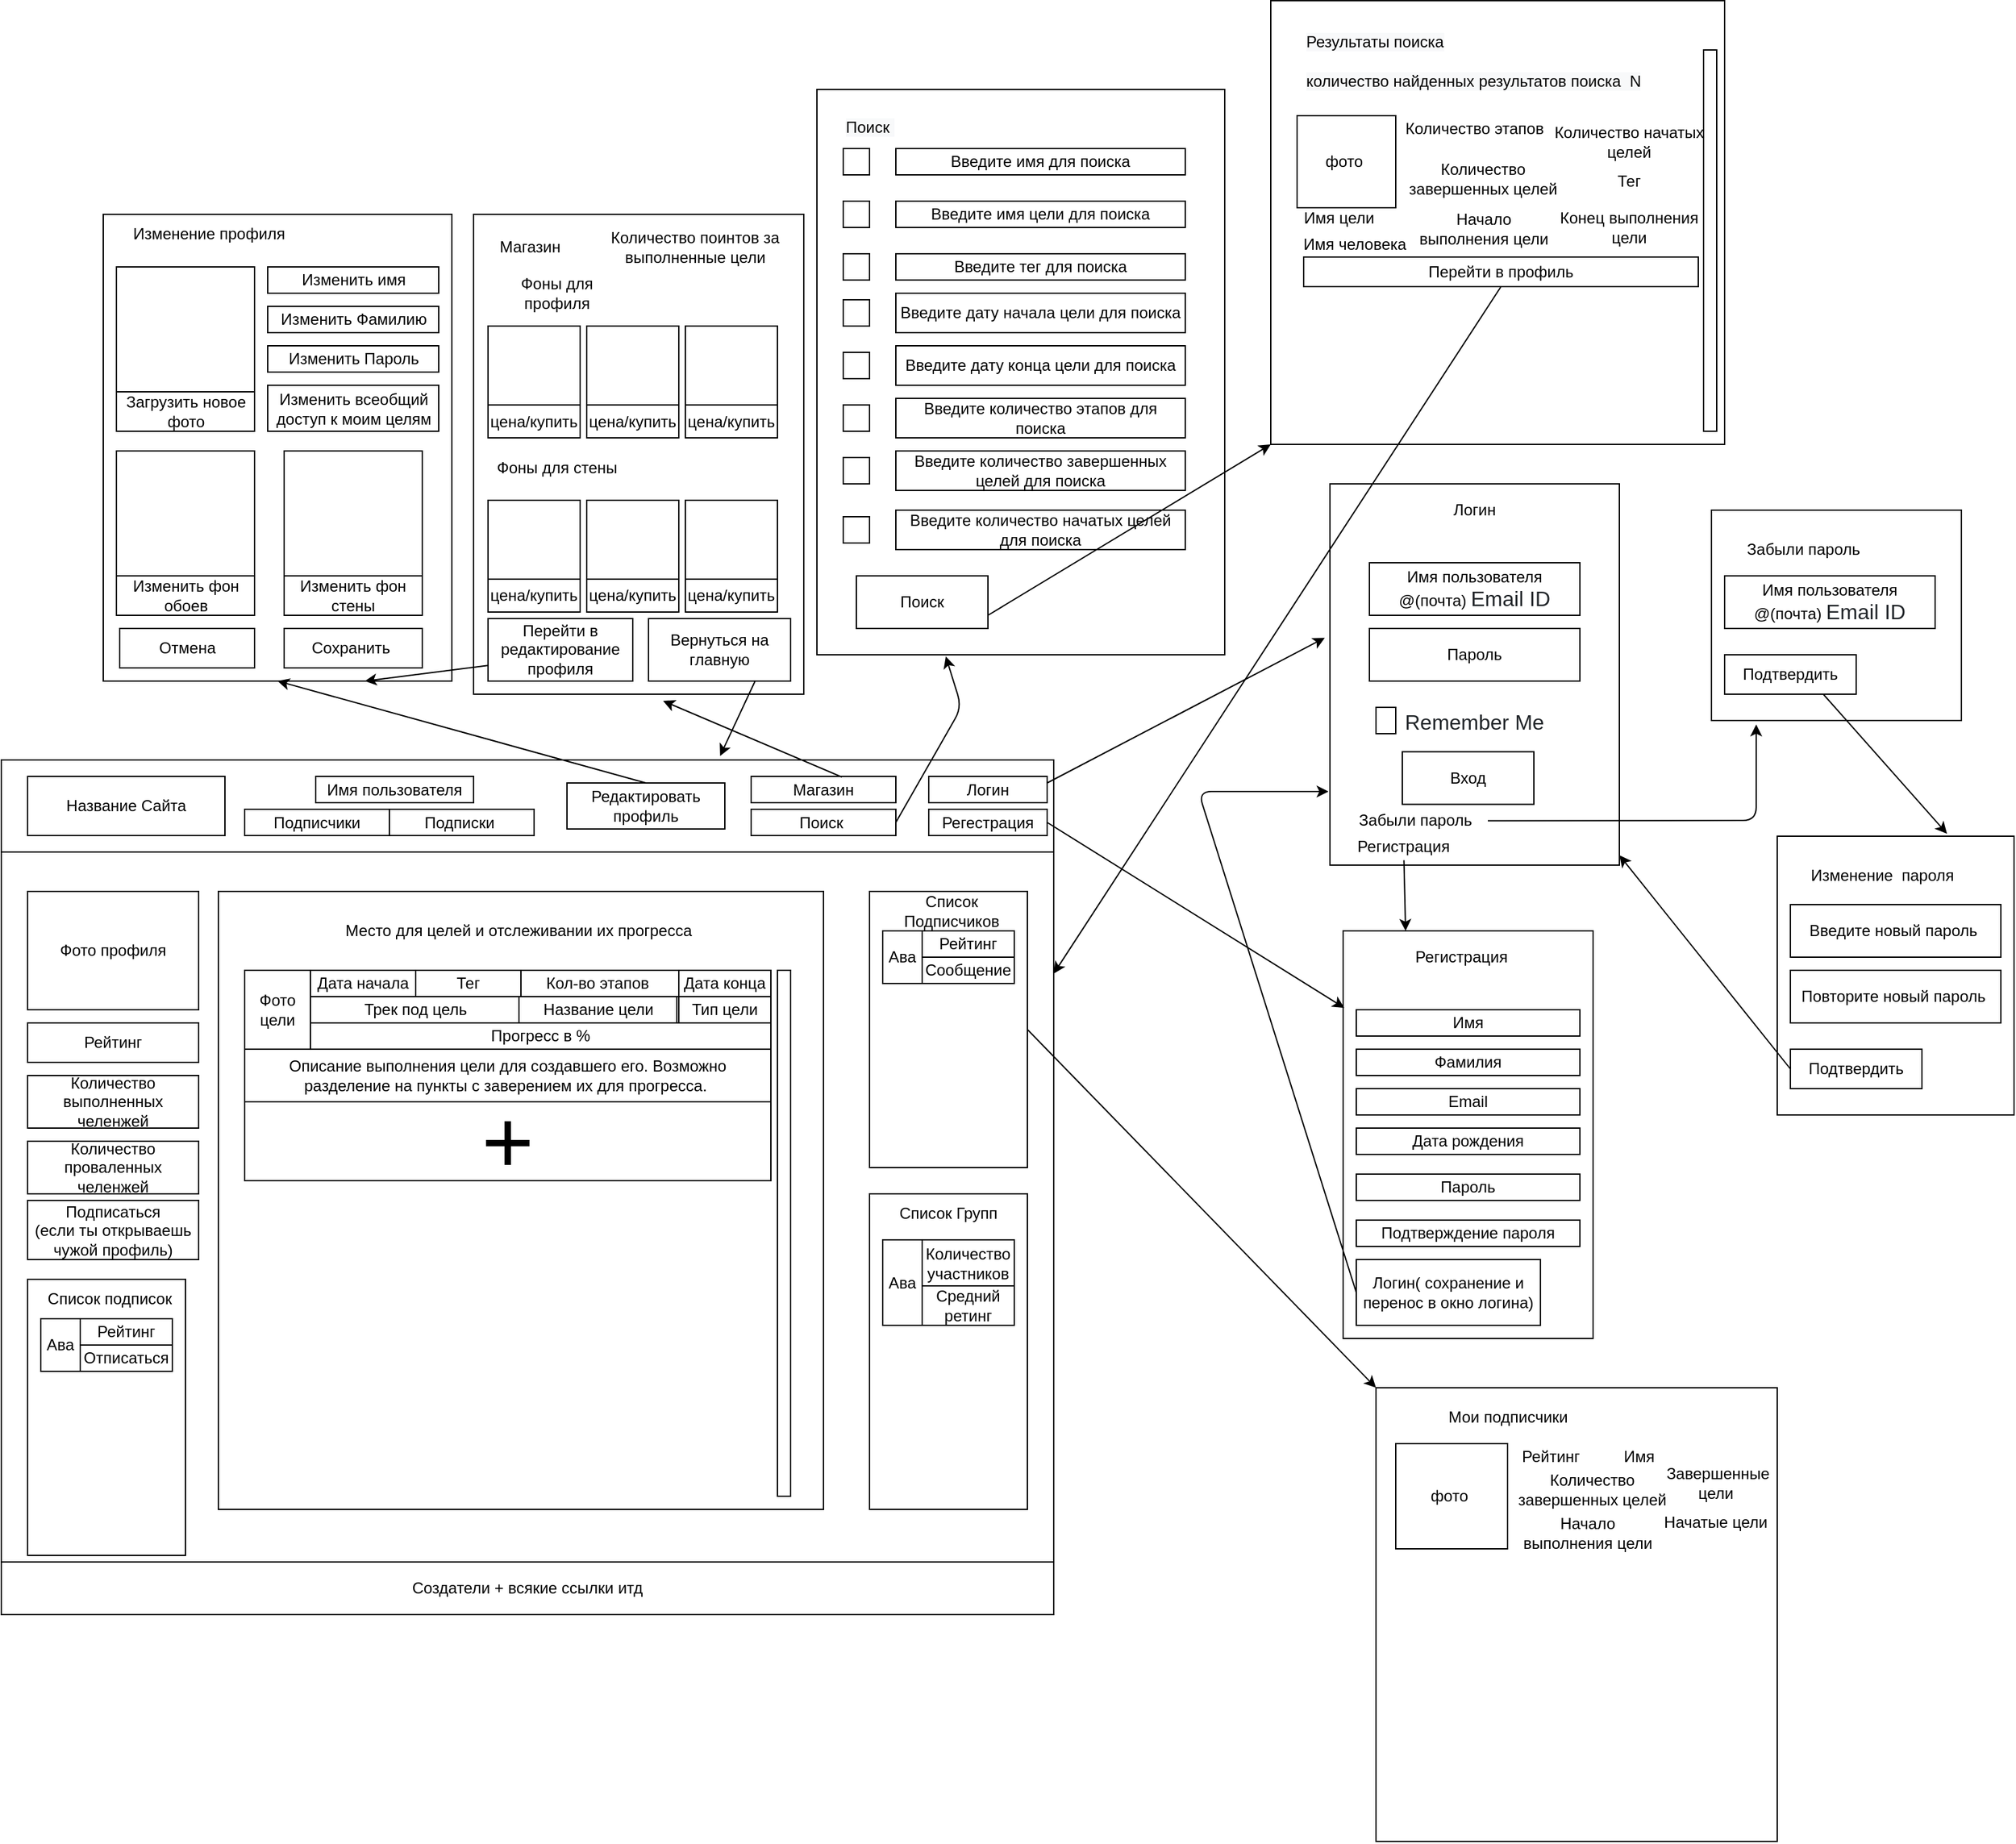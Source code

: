 <mxfile version="13.6.2" type="device"><diagram id="Scf8-K1JexOb0ge82XFe" name="Page-1"><mxGraphModel dx="1422" dy="1931" grid="1" gridSize="10" guides="1" tooltips="1" connect="1" arrows="1" fold="1" page="1" pageScale="1" pageWidth="827" pageHeight="1169" math="0" shadow="0"><root><mxCell id="0"/><mxCell id="1" parent="0"/><mxCell id="s4hAXC7HphtzO-bLA7uE-1" value="" style="rounded=0;whiteSpace=wrap;html=1;" parent="1" vertex="1"><mxGeometry x="20" y="50" width="800" height="650" as="geometry"/></mxCell><mxCell id="s4hAXC7HphtzO-bLA7uE-2" value="" style="rounded=0;whiteSpace=wrap;html=1;" parent="1" vertex="1"><mxGeometry x="20" y="50" width="800" height="70" as="geometry"/></mxCell><mxCell id="s4hAXC7HphtzO-bLA7uE-3" value="Логин" style="rounded=0;whiteSpace=wrap;html=1;" parent="1" vertex="1"><mxGeometry x="725" y="62.5" width="90" height="20" as="geometry"/></mxCell><mxCell id="s4hAXC7HphtzO-bLA7uE-4" value="Регестрация" style="rounded=0;whiteSpace=wrap;html=1;" parent="1" vertex="1"><mxGeometry x="725" y="87.5" width="90" height="20" as="geometry"/></mxCell><mxCell id="s4hAXC7HphtzO-bLA7uE-5" value="" style="rounded=0;whiteSpace=wrap;html=1;" parent="1" vertex="1"><mxGeometry x="185" y="150" width="460" height="470" as="geometry"/></mxCell><mxCell id="s4hAXC7HphtzO-bLA7uE-6" value="" style="rounded=0;whiteSpace=wrap;html=1;" parent="1" vertex="1"><mxGeometry x="680" y="150" width="120" height="210" as="geometry"/></mxCell><mxCell id="s4hAXC7HphtzO-bLA7uE-7" value="Список Подписчиков" style="text;html=1;strokeColor=none;fillColor=none;align=center;verticalAlign=middle;whiteSpace=wrap;rounded=0;" parent="1" vertex="1"><mxGeometry x="685" y="150" width="115" height="30" as="geometry"/></mxCell><mxCell id="s4hAXC7HphtzO-bLA7uE-8" value="Фото профиля" style="rounded=0;whiteSpace=wrap;html=1;" parent="1" vertex="1"><mxGeometry x="40" y="150" width="130" height="90" as="geometry"/></mxCell><mxCell id="s4hAXC7HphtzO-bLA7uE-9" value="Рейтинг" style="rounded=0;whiteSpace=wrap;html=1;" parent="1" vertex="1"><mxGeometry x="40" y="250" width="130" height="30" as="geometry"/></mxCell><mxCell id="s4hAXC7HphtzO-bLA7uE-10" value="Количество выполненных челенжей" style="rounded=0;whiteSpace=wrap;html=1;" parent="1" vertex="1"><mxGeometry x="40" y="290" width="130" height="40" as="geometry"/></mxCell><mxCell id="s4hAXC7HphtzO-bLA7uE-11" value="Количество проваленных челенжей" style="rounded=0;whiteSpace=wrap;html=1;" parent="1" vertex="1"><mxGeometry x="40" y="340" width="130" height="40" as="geometry"/></mxCell><mxCell id="s4hAXC7HphtzO-bLA7uE-12" value="Название Сайта" style="rounded=0;whiteSpace=wrap;html=1;" parent="1" vertex="1"><mxGeometry x="40" y="62.5" width="150" height="45" as="geometry"/></mxCell><mxCell id="s4hAXC7HphtzO-bLA7uE-13" value="Место для целей и отслеживании их прогресса&amp;nbsp;" style="text;html=1;strokeColor=none;fillColor=none;align=center;verticalAlign=middle;whiteSpace=wrap;rounded=0;" parent="1" vertex="1"><mxGeometry x="200" y="140" width="430" height="80" as="geometry"/></mxCell><mxCell id="s4hAXC7HphtzO-bLA7uE-14" value="Фото цели" style="rounded=0;whiteSpace=wrap;html=1;" parent="1" vertex="1"><mxGeometry x="205" y="210" width="50" height="60" as="geometry"/></mxCell><mxCell id="s4hAXC7HphtzO-bLA7uE-15" value="Дата начала" style="rounded=0;whiteSpace=wrap;html=1;" parent="1" vertex="1"><mxGeometry x="255" y="210" width="80" height="20" as="geometry"/></mxCell><mxCell id="s4hAXC7HphtzO-bLA7uE-16" value="Дата конца" style="rounded=0;whiteSpace=wrap;html=1;" parent="1" vertex="1"><mxGeometry x="535" y="210" width="70" height="20" as="geometry"/></mxCell><mxCell id="s4hAXC7HphtzO-bLA7uE-20" value="Прогресс в %" style="rounded=0;whiteSpace=wrap;html=1;" parent="1" vertex="1"><mxGeometry x="255" y="250" width="350" height="20" as="geometry"/></mxCell><mxCell id="s4hAXC7HphtzO-bLA7uE-21" value="Тип цели" style="rounded=0;whiteSpace=wrap;html=1;" parent="1" vertex="1"><mxGeometry x="535" y="230" width="70" height="20" as="geometry"/></mxCell><mxCell id="s4hAXC7HphtzO-bLA7uE-22" value="Тег" style="rounded=0;whiteSpace=wrap;html=1;" parent="1" vertex="1"><mxGeometry x="335" y="210" width="80" height="20" as="geometry"/></mxCell><mxCell id="s4hAXC7HphtzO-bLA7uE-23" value="Трек под цель" style="rounded=0;whiteSpace=wrap;html=1;" parent="1" vertex="1"><mxGeometry x="255" y="230" width="160" height="20" as="geometry"/></mxCell><mxCell id="s4hAXC7HphtzO-bLA7uE-24" value="" style="rounded=0;whiteSpace=wrap;html=1;" parent="1" vertex="1"><mxGeometry x="610" y="210" width="10" height="400" as="geometry"/></mxCell><mxCell id="s4hAXC7HphtzO-bLA7uE-25" value="Ава" style="rounded=0;whiteSpace=wrap;html=1;" parent="1" vertex="1"><mxGeometry x="690" y="180" width="30" height="40" as="geometry"/></mxCell><mxCell id="s4hAXC7HphtzO-bLA7uE-26" value="Рейтинг" style="rounded=0;whiteSpace=wrap;html=1;" parent="1" vertex="1"><mxGeometry x="720" y="180" width="70" height="20" as="geometry"/></mxCell><mxCell id="s4hAXC7HphtzO-bLA7uE-28" value="Сообщение" style="rounded=0;whiteSpace=wrap;html=1;" parent="1" vertex="1"><mxGeometry x="720" y="200" width="70" height="20" as="geometry"/></mxCell><mxCell id="s4hAXC7HphtzO-bLA7uE-29" value="" style="rounded=0;whiteSpace=wrap;html=1;" parent="1" vertex="1"><mxGeometry x="680" y="380" width="120" height="240" as="geometry"/></mxCell><mxCell id="s4hAXC7HphtzO-bLA7uE-30" value="Список Групп" style="text;html=1;strokeColor=none;fillColor=none;align=center;verticalAlign=middle;whiteSpace=wrap;rounded=0;" parent="1" vertex="1"><mxGeometry x="685" y="385" width="110" height="20" as="geometry"/></mxCell><mxCell id="s4hAXC7HphtzO-bLA7uE-33" value="Ава" style="rounded=0;whiteSpace=wrap;html=1;" parent="1" vertex="1"><mxGeometry x="690" y="415" width="30" height="65" as="geometry"/></mxCell><mxCell id="s4hAXC7HphtzO-bLA7uE-34" value="Количество участников" style="rounded=0;whiteSpace=wrap;html=1;" parent="1" vertex="1"><mxGeometry x="720" y="415" width="70" height="35" as="geometry"/></mxCell><mxCell id="s4hAXC7HphtzO-bLA7uE-35" value="Средний ретинг" style="rounded=0;whiteSpace=wrap;html=1;" parent="1" vertex="1"><mxGeometry x="720" y="450" width="70" height="30" as="geometry"/></mxCell><mxCell id="s4hAXC7HphtzO-bLA7uE-36" value="Кол-во этапов&amp;nbsp;" style="rounded=0;whiteSpace=wrap;html=1;" parent="1" vertex="1"><mxGeometry x="415" y="210" width="120" height="20" as="geometry"/></mxCell><mxCell id="a03rDdSGul5GcfwpLZBt-1" value="Имя пользователя" style="rounded=0;whiteSpace=wrap;html=1;" parent="1" vertex="1"><mxGeometry x="259" y="62.5" width="120" height="20" as="geometry"/></mxCell><mxCell id="a03rDdSGul5GcfwpLZBt-2" value="Подписчики" style="rounded=0;whiteSpace=wrap;html=1;" parent="1" vertex="1"><mxGeometry x="205" y="87.5" width="110" height="20" as="geometry"/></mxCell><mxCell id="a03rDdSGul5GcfwpLZBt-3" value="Подписки&amp;nbsp;" style="rounded=0;whiteSpace=wrap;html=1;" parent="1" vertex="1"><mxGeometry x="315" y="87.5" width="110" height="20" as="geometry"/></mxCell><mxCell id="a03rDdSGul5GcfwpLZBt-5" value="Поиск&amp;nbsp;" style="rounded=0;whiteSpace=wrap;html=1;" parent="1" vertex="1"><mxGeometry x="590" y="87.5" width="110" height="20" as="geometry"/></mxCell><mxCell id="a03rDdSGul5GcfwpLZBt-6" value="Описание выполнения цели для создавшего его. Возможно разделение на пункты с заверением их для прогресса.&amp;nbsp;" style="rounded=0;whiteSpace=wrap;html=1;" parent="1" vertex="1"><mxGeometry x="205" y="270" width="400" height="40" as="geometry"/></mxCell><mxCell id="a03rDdSGul5GcfwpLZBt-7" value="Создатели + всякие ссылки итд" style="rounded=0;whiteSpace=wrap;html=1;" parent="1" vertex="1"><mxGeometry x="20" y="660" width="800" height="40" as="geometry"/></mxCell><mxCell id="a03rDdSGul5GcfwpLZBt-8" value="Магазин" style="rounded=0;whiteSpace=wrap;html=1;" parent="1" vertex="1"><mxGeometry x="590" y="62.5" width="110" height="20" as="geometry"/></mxCell><mxCell id="W0xTyj-TIKE8xVdRWee7-1" value="Редактировать профиль" style="rounded=0;whiteSpace=wrap;html=1;" parent="1" vertex="1"><mxGeometry x="450" y="67.5" width="120" height="35" as="geometry"/></mxCell><mxCell id="W0xTyj-TIKE8xVdRWee7-2" value="" style="rounded=0;whiteSpace=wrap;html=1;" parent="1" vertex="1"><mxGeometry x="1030" y="-160" width="220" height="290" as="geometry"/></mxCell><mxCell id="W0xTyj-TIKE8xVdRWee7-5" value="Имя пользователя @(почта)&amp;nbsp;&lt;span style=&quot;color: rgb(33 , 37 , 41) ; font-family: , &amp;#34;blinkmacsystemfont&amp;#34; , &amp;#34;segoe ui&amp;#34; , &amp;#34;roboto&amp;#34; , &amp;#34;helvetica neue&amp;#34; , &amp;#34;arial&amp;#34; , &amp;#34;noto sans&amp;#34; , sans-serif , &amp;#34;apple color emoji&amp;#34; , &amp;#34;segoe ui emoji&amp;#34; , &amp;#34;segoe ui symbol&amp;#34; , &amp;#34;noto color emoji&amp;#34; ; font-size: 16px ; text-align: left ; background-color: rgb(255 , 255 , 255)&quot;&gt;Email ID&lt;/span&gt;" style="rounded=0;whiteSpace=wrap;html=1;" parent="1" vertex="1"><mxGeometry x="1060" y="-100" width="160" height="40" as="geometry"/></mxCell><mxCell id="W0xTyj-TIKE8xVdRWee7-6" value="Пароль" style="rounded=0;whiteSpace=wrap;html=1;" parent="1" vertex="1"><mxGeometry x="1060" y="-50" width="160" height="40" as="geometry"/></mxCell><mxCell id="W0xTyj-TIKE8xVdRWee7-7" value="Забыли пароль" style="text;html=1;strokeColor=none;fillColor=none;align=center;verticalAlign=middle;whiteSpace=wrap;rounded=0;" parent="1" vertex="1"><mxGeometry x="1040" y="86.25" width="110" height="20" as="geometry"/></mxCell><mxCell id="W0xTyj-TIKE8xVdRWee7-8" value="Регистрация" style="text;html=1;strokeColor=none;fillColor=none;align=center;verticalAlign=middle;whiteSpace=wrap;rounded=0;" parent="1" vertex="1"><mxGeometry x="1031" y="106.25" width="110" height="20" as="geometry"/></mxCell><mxCell id="W0xTyj-TIKE8xVdRWee7-9" value="Вход" style="rounded=0;whiteSpace=wrap;html=1;" parent="1" vertex="1"><mxGeometry x="1085" y="43.75" width="100" height="40" as="geometry"/></mxCell><mxCell id="W0xTyj-TIKE8xVdRWee7-11" value="" style="endArrow=classic;html=1;exitX=1;exitY=0.25;exitDx=0;exitDy=0;entryX=-0.018;entryY=0.404;entryDx=0;entryDy=0;entryPerimeter=0;" parent="1" source="s4hAXC7HphtzO-bLA7uE-3" target="W0xTyj-TIKE8xVdRWee7-2" edge="1"><mxGeometry width="50" height="50" relative="1" as="geometry"><mxPoint x="850" as="sourcePoint"/><mxPoint x="900" y="-50" as="targetPoint"/></mxGeometry></mxCell><mxCell id="W0xTyj-TIKE8xVdRWee7-12" value="" style="rounded=0;whiteSpace=wrap;html=1;" parent="1" vertex="1"><mxGeometry x="1040" y="180" width="190" height="310" as="geometry"/></mxCell><mxCell id="W0xTyj-TIKE8xVdRWee7-14" value="" style="rounded=0;whiteSpace=wrap;html=1;" parent="1" vertex="1"><mxGeometry x="1065" y="10" width="15" height="20" as="geometry"/></mxCell><mxCell id="W0xTyj-TIKE8xVdRWee7-15" value="&lt;span style=&quot;color: rgb(33, 37, 41); font-size: 16px; font-style: normal; font-weight: 400; letter-spacing: normal; text-align: left; text-indent: 0px; text-transform: none; word-spacing: 0px; background-color: rgb(255, 255, 255); display: inline; float: none;&quot;&gt;Remember Me&lt;/span&gt;" style="text;whiteSpace=wrap;html=1;" parent="1" vertex="1"><mxGeometry x="1085" y="5" width="130" height="30" as="geometry"/></mxCell><mxCell id="W0xTyj-TIKE8xVdRWee7-16" value="Имя" style="rounded=0;whiteSpace=wrap;html=1;" parent="1" vertex="1"><mxGeometry x="1050" y="240" width="170" height="20" as="geometry"/></mxCell><mxCell id="W0xTyj-TIKE8xVdRWee7-17" value="Фамилия" style="rounded=0;whiteSpace=wrap;html=1;" parent="1" vertex="1"><mxGeometry x="1050" y="270" width="170" height="20" as="geometry"/></mxCell><mxCell id="W0xTyj-TIKE8xVdRWee7-18" value="Email" style="rounded=0;whiteSpace=wrap;html=1;" parent="1" vertex="1"><mxGeometry x="1050" y="300" width="170" height="20" as="geometry"/></mxCell><mxCell id="W0xTyj-TIKE8xVdRWee7-19" value="Дата рождения" style="rounded=0;whiteSpace=wrap;html=1;" parent="1" vertex="1"><mxGeometry x="1050" y="330" width="170" height="20" as="geometry"/></mxCell><mxCell id="W0xTyj-TIKE8xVdRWee7-20" value="Пароль" style="rounded=0;whiteSpace=wrap;html=1;" parent="1" vertex="1"><mxGeometry x="1050" y="365" width="170" height="20" as="geometry"/></mxCell><mxCell id="W0xTyj-TIKE8xVdRWee7-21" value="Подтверждение пароля" style="rounded=0;whiteSpace=wrap;html=1;" parent="1" vertex="1"><mxGeometry x="1050" y="400" width="170" height="20" as="geometry"/></mxCell><mxCell id="W0xTyj-TIKE8xVdRWee7-22" value="Регистрация" style="text;html=1;strokeColor=none;fillColor=none;align=center;verticalAlign=middle;whiteSpace=wrap;rounded=0;" parent="1" vertex="1"><mxGeometry x="1080" y="190" width="100" height="20" as="geometry"/></mxCell><mxCell id="W0xTyj-TIKE8xVdRWee7-23" value="Логин" style="text;html=1;strokeColor=none;fillColor=none;align=center;verticalAlign=middle;whiteSpace=wrap;rounded=0;" parent="1" vertex="1"><mxGeometry x="1090" y="-150" width="100" height="20" as="geometry"/></mxCell><mxCell id="W0xTyj-TIKE8xVdRWee7-24" value="Логин( сохранение и перенос в окно логина)" style="rounded=0;whiteSpace=wrap;html=1;" parent="1" vertex="1"><mxGeometry x="1050" y="430" width="140" height="50" as="geometry"/></mxCell><mxCell id="W0xTyj-TIKE8xVdRWee7-25" value="" style="endArrow=classic;html=1;exitX=0;exitY=0.5;exitDx=0;exitDy=0;entryX=-0.005;entryY=0.807;entryDx=0;entryDy=0;entryPerimeter=0;" parent="1" source="W0xTyj-TIKE8xVdRWee7-24" target="W0xTyj-TIKE8xVdRWee7-2" edge="1"><mxGeometry width="50" height="50" relative="1" as="geometry"><mxPoint x="930" y="410" as="sourcePoint"/><mxPoint x="980" y="360" as="targetPoint"/><Array as="points"><mxPoint x="930" y="74"/></Array></mxGeometry></mxCell><mxCell id="W0xTyj-TIKE8xVdRWee7-26" value="" style="rounded=0;whiteSpace=wrap;html=1;" parent="1" vertex="1"><mxGeometry x="1320" y="-140" width="190" height="160" as="geometry"/></mxCell><mxCell id="W0xTyj-TIKE8xVdRWee7-27" value="Забыли пароль" style="text;html=1;strokeColor=none;fillColor=none;align=center;verticalAlign=middle;whiteSpace=wrap;rounded=0;" parent="1" vertex="1"><mxGeometry x="1340" y="-120" width="100" height="20" as="geometry"/></mxCell><mxCell id="W0xTyj-TIKE8xVdRWee7-28" value="Имя пользователя @(почта)&amp;nbsp;&lt;span style=&quot;color: rgb(33 , 37 , 41) ; font-family: , &amp;#34;blinkmacsystemfont&amp;#34; , &amp;#34;segoe ui&amp;#34; , &amp;#34;roboto&amp;#34; , &amp;#34;helvetica neue&amp;#34; , &amp;#34;arial&amp;#34; , &amp;#34;noto sans&amp;#34; , sans-serif , &amp;#34;apple color emoji&amp;#34; , &amp;#34;segoe ui emoji&amp;#34; , &amp;#34;segoe ui symbol&amp;#34; , &amp;#34;noto color emoji&amp;#34; ; font-size: 16px ; text-align: left ; background-color: rgb(255 , 255 , 255)&quot;&gt;Email ID&lt;/span&gt;" style="rounded=0;whiteSpace=wrap;html=1;" parent="1" vertex="1"><mxGeometry x="1330" y="-90" width="160" height="40" as="geometry"/></mxCell><mxCell id="W0xTyj-TIKE8xVdRWee7-29" value="Подтвердить" style="rounded=0;whiteSpace=wrap;html=1;" parent="1" vertex="1"><mxGeometry x="1330" y="-30" width="100" height="30" as="geometry"/></mxCell><mxCell id="W0xTyj-TIKE8xVdRWee7-30" value="" style="endArrow=classic;html=1;exitX=1;exitY=0.5;exitDx=0;exitDy=0;entryX=0.179;entryY=1.019;entryDx=0;entryDy=0;entryPerimeter=0;" parent="1" source="W0xTyj-TIKE8xVdRWee7-7" target="W0xTyj-TIKE8xVdRWee7-26" edge="1"><mxGeometry width="50" height="50" relative="1" as="geometry"><mxPoint x="1310" y="100" as="sourcePoint"/><mxPoint x="1360" y="50" as="targetPoint"/><Array as="points"><mxPoint x="1354" y="96"/></Array></mxGeometry></mxCell><mxCell id="W0xTyj-TIKE8xVdRWee7-31" value="" style="rounded=0;whiteSpace=wrap;html=1;" parent="1" vertex="1"><mxGeometry x="1370" y="108" width="180" height="212" as="geometry"/></mxCell><mxCell id="W0xTyj-TIKE8xVdRWee7-32" value="Изменение&amp;nbsp; пароля" style="text;html=1;strokeColor=none;fillColor=none;align=center;verticalAlign=middle;whiteSpace=wrap;rounded=0;" parent="1" vertex="1"><mxGeometry x="1380" y="126.25" width="140" height="23.75" as="geometry"/></mxCell><mxCell id="W0xTyj-TIKE8xVdRWee7-33" value="Введите новый пароль&amp;nbsp;" style="rounded=0;whiteSpace=wrap;html=1;" parent="1" vertex="1"><mxGeometry x="1380" y="160" width="160" height="40" as="geometry"/></mxCell><mxCell id="W0xTyj-TIKE8xVdRWee7-34" value="Повторите новый пароль&amp;nbsp;" style="rounded=0;whiteSpace=wrap;html=1;" parent="1" vertex="1"><mxGeometry x="1380" y="210" width="160" height="40" as="geometry"/></mxCell><mxCell id="W0xTyj-TIKE8xVdRWee7-35" value="Подтвердить" style="rounded=0;whiteSpace=wrap;html=1;" parent="1" vertex="1"><mxGeometry x="1380" y="270" width="100" height="30" as="geometry"/></mxCell><mxCell id="W0xTyj-TIKE8xVdRWee7-37" value="" style="endArrow=classic;html=1;exitX=0;exitY=0.5;exitDx=0;exitDy=0;" parent="1" source="W0xTyj-TIKE8xVdRWee7-35" target="W0xTyj-TIKE8xVdRWee7-2" edge="1"><mxGeometry width="50" height="50" relative="1" as="geometry"><mxPoint x="1280" y="250" as="sourcePoint"/><mxPoint x="1330" y="200" as="targetPoint"/></mxGeometry></mxCell><mxCell id="W0xTyj-TIKE8xVdRWee7-38" value="" style="rounded=0;whiteSpace=wrap;html=1;" parent="1" vertex="1"><mxGeometry x="640" y="-460" width="310" height="430" as="geometry"/></mxCell><mxCell id="W0xTyj-TIKE8xVdRWee7-39" value="&lt;span style=&quot;color: rgb(0 , 0 , 0) ; font-family: &amp;#34;helvetica&amp;#34; ; font-size: 12px ; font-style: normal ; font-weight: 400 ; letter-spacing: normal ; text-align: center ; text-indent: 0px ; text-transform: none ; word-spacing: 0px ; background-color: rgb(248 , 249 , 250) ; display: inline ; float: none&quot;&gt;Поиск&amp;nbsp;&lt;/span&gt;" style="text;whiteSpace=wrap;html=1;" parent="1" vertex="1"><mxGeometry x="660" y="-445" width="50" height="30" as="geometry"/></mxCell><mxCell id="W0xTyj-TIKE8xVdRWee7-40" value="Введите имя цели для поиска" style="rounded=0;whiteSpace=wrap;html=1;" parent="1" vertex="1"><mxGeometry x="700" y="-375" width="220" height="20" as="geometry"/></mxCell><mxCell id="W0xTyj-TIKE8xVdRWee7-41" value="" style="rounded=0;whiteSpace=wrap;html=1;" parent="1" vertex="1"><mxGeometry x="660" y="-335" width="20" height="20" as="geometry"/></mxCell><mxCell id="W0xTyj-TIKE8xVdRWee7-42" value="" style="endArrow=classic;html=1;exitX=0.75;exitY=1;exitDx=0;exitDy=0;entryX=0.717;entryY=-0.009;entryDx=0;entryDy=0;entryPerimeter=0;" parent="1" source="W0xTyj-TIKE8xVdRWee7-29" target="W0xTyj-TIKE8xVdRWee7-31" edge="1"><mxGeometry width="50" height="50" relative="1" as="geometry"><mxPoint x="1460" y="90" as="sourcePoint"/><mxPoint x="1510" y="40" as="targetPoint"/></mxGeometry></mxCell><mxCell id="W0xTyj-TIKE8xVdRWee7-43" value="" style="endArrow=classic;html=1;exitX=1;exitY=0.5;exitDx=0;exitDy=0;entryX=0.316;entryY=1.003;entryDx=0;entryDy=0;entryPerimeter=0;" parent="1" source="a03rDdSGul5GcfwpLZBt-5" target="W0xTyj-TIKE8xVdRWee7-38" edge="1"><mxGeometry width="50" height="50" relative="1" as="geometry"><mxPoint x="750" y="40" as="sourcePoint"/><mxPoint x="800" y="-10" as="targetPoint"/><Array as="points"><mxPoint x="750" y="10"/></Array></mxGeometry></mxCell><mxCell id="W0xTyj-TIKE8xVdRWee7-44" value="" style="endArrow=classic;html=1;exitX=1;exitY=0.5;exitDx=0;exitDy=0;entryX=0.005;entryY=0.189;entryDx=0;entryDy=0;entryPerimeter=0;" parent="1" source="s4hAXC7HphtzO-bLA7uE-4" target="W0xTyj-TIKE8xVdRWee7-12" edge="1"><mxGeometry width="50" height="50" relative="1" as="geometry"><mxPoint x="880" y="190" as="sourcePoint"/><mxPoint x="930" y="140" as="targetPoint"/></mxGeometry></mxCell><mxCell id="W0xTyj-TIKE8xVdRWee7-45" value="" style="endArrow=classic;html=1;entryX=0.25;entryY=0;entryDx=0;entryDy=0;" parent="1" source="W0xTyj-TIKE8xVdRWee7-8" target="W0xTyj-TIKE8xVdRWee7-12" edge="1"><mxGeometry width="50" height="50" relative="1" as="geometry"><mxPoint x="1000" y="120" as="sourcePoint"/><mxPoint x="1040" y="140" as="targetPoint"/></mxGeometry></mxCell><mxCell id="HIBz2OESb8ZmanSLqbWq-2" value="" style="rounded=0;whiteSpace=wrap;html=1;" parent="1" vertex="1"><mxGeometry x="660" y="-375" width="20" height="20" as="geometry"/></mxCell><mxCell id="HIBz2OESb8ZmanSLqbWq-3" value="Введите тег для поиска" style="rounded=0;whiteSpace=wrap;html=1;" parent="1" vertex="1"><mxGeometry x="700" y="-335" width="220" height="20" as="geometry"/></mxCell><mxCell id="HIBz2OESb8ZmanSLqbWq-4" value="" style="rounded=0;whiteSpace=wrap;html=1;" parent="1" vertex="1"><mxGeometry x="660" y="-300" width="20" height="20" as="geometry"/></mxCell><mxCell id="HIBz2OESb8ZmanSLqbWq-5" value="Введите дату начала цели для поиска" style="rounded=0;whiteSpace=wrap;html=1;" parent="1" vertex="1"><mxGeometry x="700" y="-305" width="220" height="30" as="geometry"/></mxCell><mxCell id="HIBz2OESb8ZmanSLqbWq-6" value="" style="rounded=0;whiteSpace=wrap;html=1;" parent="1" vertex="1"><mxGeometry x="660" y="-220" width="20" height="20" as="geometry"/></mxCell><mxCell id="HIBz2OESb8ZmanSLqbWq-7" value="Введите количество этапов для поиска" style="rounded=0;whiteSpace=wrap;html=1;" parent="1" vertex="1"><mxGeometry x="700" y="-225" width="220" height="30" as="geometry"/></mxCell><mxCell id="HIBz2OESb8ZmanSLqbWq-8" value="" style="rounded=0;whiteSpace=wrap;html=1;" parent="1" vertex="1"><mxGeometry x="660" y="-180" width="20" height="20" as="geometry"/></mxCell><mxCell id="HIBz2OESb8ZmanSLqbWq-9" value="Введите количество завершенных целей для поиска" style="rounded=0;whiteSpace=wrap;html=1;" parent="1" vertex="1"><mxGeometry x="700" y="-185" width="220" height="30" as="geometry"/></mxCell><mxCell id="HIBz2OESb8ZmanSLqbWq-10" value="" style="rounded=0;whiteSpace=wrap;html=1;" parent="1" vertex="1"><mxGeometry x="660" y="-135" width="20" height="20" as="geometry"/></mxCell><mxCell id="HIBz2OESb8ZmanSLqbWq-11" value="Введите количество начатых целей для поиска" style="rounded=0;whiteSpace=wrap;html=1;" parent="1" vertex="1"><mxGeometry x="700" y="-140" width="220" height="30" as="geometry"/></mxCell><mxCell id="HIBz2OESb8ZmanSLqbWq-12" value="Поиск" style="rounded=0;whiteSpace=wrap;html=1;" parent="1" vertex="1"><mxGeometry x="670" y="-90" width="100" height="40" as="geometry"/></mxCell><mxCell id="HIBz2OESb8ZmanSLqbWq-14" value="&lt;font style=&quot;font-size: 68px&quot;&gt;+&lt;/font&gt;" style="rounded=0;whiteSpace=wrap;html=1;" parent="1" vertex="1"><mxGeometry x="205" y="310" width="400" height="60" as="geometry"/></mxCell><mxCell id="HIBz2OESb8ZmanSLqbWq-15" value="" style="rounded=0;whiteSpace=wrap;html=1;" parent="1" vertex="1"><mxGeometry x="97.5" y="-365" width="265" height="355" as="geometry"/></mxCell><mxCell id="HIBz2OESb8ZmanSLqbWq-16" value="Изменение профиля" style="text;html=1;strokeColor=none;fillColor=none;align=center;verticalAlign=middle;whiteSpace=wrap;rounded=0;" parent="1" vertex="1"><mxGeometry x="107.5" y="-360" width="140" height="20" as="geometry"/></mxCell><mxCell id="HIBz2OESb8ZmanSLqbWq-17" value="" style="rounded=0;whiteSpace=wrap;html=1;" parent="1" vertex="1"><mxGeometry x="107.5" y="-325" width="105" height="95" as="geometry"/></mxCell><mxCell id="HIBz2OESb8ZmanSLqbWq-18" value="Загрузить новое фото" style="rounded=0;whiteSpace=wrap;html=1;" parent="1" vertex="1"><mxGeometry x="107.5" y="-230" width="105" height="30" as="geometry"/></mxCell><mxCell id="HIBz2OESb8ZmanSLqbWq-19" value="Изменить имя" style="rounded=0;whiteSpace=wrap;html=1;" parent="1" vertex="1"><mxGeometry x="222.5" y="-325" width="130" height="20" as="geometry"/></mxCell><mxCell id="HIBz2OESb8ZmanSLqbWq-20" value="Изменить Фамилию" style="rounded=0;whiteSpace=wrap;html=1;" parent="1" vertex="1"><mxGeometry x="222.5" y="-295" width="130" height="20" as="geometry"/></mxCell><mxCell id="HIBz2OESb8ZmanSLqbWq-21" value="Изменить Пароль" style="rounded=0;whiteSpace=wrap;html=1;" parent="1" vertex="1"><mxGeometry x="222.5" y="-265" width="130" height="20" as="geometry"/></mxCell><mxCell id="HIBz2OESb8ZmanSLqbWq-23" value="" style="rounded=0;whiteSpace=wrap;html=1;" parent="1" vertex="1"><mxGeometry x="107.5" y="-185" width="105" height="95" as="geometry"/></mxCell><mxCell id="HIBz2OESb8ZmanSLqbWq-24" value="Изменить фон обоев" style="rounded=0;whiteSpace=wrap;html=1;" parent="1" vertex="1"><mxGeometry x="107.5" y="-90" width="105" height="30" as="geometry"/></mxCell><mxCell id="HIBz2OESb8ZmanSLqbWq-25" value="" style="rounded=0;whiteSpace=wrap;html=1;" parent="1" vertex="1"><mxGeometry x="235" y="-185" width="105" height="95" as="geometry"/></mxCell><mxCell id="HIBz2OESb8ZmanSLqbWq-26" value="Изменить фон стены" style="rounded=0;whiteSpace=wrap;html=1;" parent="1" vertex="1"><mxGeometry x="235" y="-90" width="105" height="30" as="geometry"/></mxCell><mxCell id="HIBz2OESb8ZmanSLqbWq-27" value="Изменить всеобщий доступ к моим целям" style="rounded=0;whiteSpace=wrap;html=1;" parent="1" vertex="1"><mxGeometry x="222.5" y="-235" width="130" height="35" as="geometry"/></mxCell><mxCell id="HIBz2OESb8ZmanSLqbWq-28" value="" style="endArrow=classic;html=1;exitX=0.5;exitY=0;exitDx=0;exitDy=0;entryX=0.5;entryY=1;entryDx=0;entryDy=0;" parent="1" source="W0xTyj-TIKE8xVdRWee7-1" target="HIBz2OESb8ZmanSLqbWq-15" edge="1"><mxGeometry width="50" height="50" relative="1" as="geometry"><mxPoint x="410" y="40" as="sourcePoint"/><mxPoint x="460" y="-10" as="targetPoint"/></mxGeometry></mxCell><mxCell id="HIBz2OESb8ZmanSLqbWq-29" value="Сохранить&amp;nbsp;" style="rounded=0;whiteSpace=wrap;html=1;" parent="1" vertex="1"><mxGeometry x="235" y="-50" width="105" height="30" as="geometry"/></mxCell><mxCell id="HIBz2OESb8ZmanSLqbWq-30" value="Отмена" style="rounded=0;whiteSpace=wrap;html=1;" parent="1" vertex="1"><mxGeometry x="110" y="-50" width="102.5" height="30" as="geometry"/></mxCell><mxCell id="HIBz2OESb8ZmanSLqbWq-31" value="" style="rounded=0;whiteSpace=wrap;html=1;" parent="1" vertex="1"><mxGeometry x="379" y="-365" width="251" height="365" as="geometry"/></mxCell><mxCell id="HIBz2OESb8ZmanSLqbWq-32" value="Магазин" style="text;html=1;strokeColor=none;fillColor=none;align=center;verticalAlign=middle;whiteSpace=wrap;rounded=0;" parent="1" vertex="1"><mxGeometry x="394" y="-350" width="56" height="20" as="geometry"/></mxCell><mxCell id="HIBz2OESb8ZmanSLqbWq-33" value="Фоны для профиля" style="text;html=1;strokeColor=none;fillColor=none;align=center;verticalAlign=middle;whiteSpace=wrap;rounded=0;" parent="1" vertex="1"><mxGeometry x="395" y="-320" width="95" height="30" as="geometry"/></mxCell><mxCell id="HIBz2OESb8ZmanSLqbWq-34" value="" style="rounded=0;whiteSpace=wrap;html=1;" parent="1" vertex="1"><mxGeometry x="390" y="-280" width="70" height="60" as="geometry"/></mxCell><mxCell id="HIBz2OESb8ZmanSLqbWq-35" value="" style="rounded=0;whiteSpace=wrap;html=1;" parent="1" vertex="1"><mxGeometry x="465" y="-280" width="70" height="60" as="geometry"/></mxCell><mxCell id="HIBz2OESb8ZmanSLqbWq-36" value="" style="rounded=0;whiteSpace=wrap;html=1;" parent="1" vertex="1"><mxGeometry x="540" y="-280" width="70" height="60" as="geometry"/></mxCell><mxCell id="HIBz2OESb8ZmanSLqbWq-37" value="цена/купить" style="rounded=0;whiteSpace=wrap;html=1;" parent="1" vertex="1"><mxGeometry x="390" y="-220" width="70" height="25" as="geometry"/></mxCell><mxCell id="HIBz2OESb8ZmanSLqbWq-38" value="цена/купить" style="rounded=0;whiteSpace=wrap;html=1;" parent="1" vertex="1"><mxGeometry x="465" y="-220" width="70" height="25" as="geometry"/></mxCell><mxCell id="HIBz2OESb8ZmanSLqbWq-39" value="цена/купить" style="rounded=0;whiteSpace=wrap;html=1;" parent="1" vertex="1"><mxGeometry x="540" y="-220" width="70" height="25" as="geometry"/></mxCell><mxCell id="HIBz2OESb8ZmanSLqbWq-40" value="Фоны для стены" style="text;html=1;strokeColor=none;fillColor=none;align=center;verticalAlign=middle;whiteSpace=wrap;rounded=0;" parent="1" vertex="1"><mxGeometry x="395" y="-187.5" width="95" height="30" as="geometry"/></mxCell><mxCell id="HIBz2OESb8ZmanSLqbWq-41" value="" style="rounded=0;whiteSpace=wrap;html=1;" parent="1" vertex="1"><mxGeometry x="390" y="-147.5" width="70" height="60" as="geometry"/></mxCell><mxCell id="HIBz2OESb8ZmanSLqbWq-42" value="" style="rounded=0;whiteSpace=wrap;html=1;" parent="1" vertex="1"><mxGeometry x="465" y="-147.5" width="70" height="60" as="geometry"/></mxCell><mxCell id="HIBz2OESb8ZmanSLqbWq-43" value="" style="rounded=0;whiteSpace=wrap;html=1;" parent="1" vertex="1"><mxGeometry x="540" y="-147.5" width="70" height="60" as="geometry"/></mxCell><mxCell id="HIBz2OESb8ZmanSLqbWq-44" value="цена/купить" style="rounded=0;whiteSpace=wrap;html=1;" parent="1" vertex="1"><mxGeometry x="390" y="-87.5" width="70" height="25" as="geometry"/></mxCell><mxCell id="HIBz2OESb8ZmanSLqbWq-45" value="цена/купить" style="rounded=0;whiteSpace=wrap;html=1;" parent="1" vertex="1"><mxGeometry x="465" y="-87.5" width="70" height="25" as="geometry"/></mxCell><mxCell id="HIBz2OESb8ZmanSLqbWq-46" value="цена/купить" style="rounded=0;whiteSpace=wrap;html=1;" parent="1" vertex="1"><mxGeometry x="540" y="-87.5" width="70" height="25" as="geometry"/></mxCell><mxCell id="HIBz2OESb8ZmanSLqbWq-47" value="Количество поинтов за выполненные цели" style="text;html=1;strokeColor=none;fillColor=none;align=center;verticalAlign=middle;whiteSpace=wrap;rounded=0;" parent="1" vertex="1"><mxGeometry x="475" y="-360" width="145" height="40" as="geometry"/></mxCell><mxCell id="HIBz2OESb8ZmanSLqbWq-48" value="" style="endArrow=classic;html=1;entryX=0.574;entryY=1.014;entryDx=0;entryDy=0;entryPerimeter=0;exitX=0.627;exitY=0.025;exitDx=0;exitDy=0;exitPerimeter=0;" parent="1" source="a03rDdSGul5GcfwpLZBt-8" target="HIBz2OESb8ZmanSLqbWq-31" edge="1"><mxGeometry width="50" height="50" relative="1" as="geometry"><mxPoint x="640" y="50" as="sourcePoint"/><mxPoint x="690" as="targetPoint"/></mxGeometry></mxCell><mxCell id="HIBz2OESb8ZmanSLqbWq-49" value="Перейти в редактирование профиля" style="rounded=0;whiteSpace=wrap;html=1;" parent="1" vertex="1"><mxGeometry x="390" y="-57.5" width="110" height="47.5" as="geometry"/></mxCell><mxCell id="HIBz2OESb8ZmanSLqbWq-51" value="Вернуться на главную" style="rounded=0;whiteSpace=wrap;html=1;" parent="1" vertex="1"><mxGeometry x="512" y="-57.5" width="108" height="47.5" as="geometry"/></mxCell><mxCell id="HIBz2OESb8ZmanSLqbWq-52" value="" style="endArrow=classic;html=1;entryX=0.75;entryY=1;entryDx=0;entryDy=0;exitX=0;exitY=0.75;exitDx=0;exitDy=0;" parent="1" source="HIBz2OESb8ZmanSLqbWq-49" target="HIBz2OESb8ZmanSLqbWq-15" edge="1"><mxGeometry width="50" height="50" relative="1" as="geometry"><mxPoint x="200" y="60" as="sourcePoint"/><mxPoint x="250" y="10" as="targetPoint"/></mxGeometry></mxCell><mxCell id="HIBz2OESb8ZmanSLqbWq-53" value="" style="endArrow=classic;html=1;exitX=0.75;exitY=1;exitDx=0;exitDy=0;entryX=0.683;entryY=-0.043;entryDx=0;entryDy=0;entryPerimeter=0;" parent="1" source="HIBz2OESb8ZmanSLqbWq-51" target="s4hAXC7HphtzO-bLA7uE-2" edge="1"><mxGeometry width="50" height="50" relative="1" as="geometry"><mxPoint x="470" y="60" as="sourcePoint"/><mxPoint x="520" y="10" as="targetPoint"/></mxGeometry></mxCell><mxCell id="HIBz2OESb8ZmanSLqbWq-54" value="" style="rounded=0;whiteSpace=wrap;html=1;" parent="1" vertex="1"><mxGeometry x="985" y="-527.5" width="345" height="337.5" as="geometry"/></mxCell><mxCell id="HIBz2OESb8ZmanSLqbWq-56" value="&lt;span style=&quot;color: rgb(0 , 0 , 0) ; font-family: &amp;#34;helvetica&amp;#34; ; font-size: 12px ; font-style: normal ; font-weight: 400 ; letter-spacing: normal ; text-align: center ; text-indent: 0px ; text-transform: none ; word-spacing: 0px ; background-color: rgb(248 , 249 , 250) ; display: inline ; float: none&quot;&gt;Результаты поиска&lt;/span&gt;" style="text;whiteSpace=wrap;html=1;" parent="1" vertex="1"><mxGeometry x="1010" y="-510" width="125" height="30" as="geometry"/></mxCell><mxCell id="HIBz2OESb8ZmanSLqbWq-57" value="фото&amp;nbsp;" style="rounded=0;whiteSpace=wrap;html=1;" parent="1" vertex="1"><mxGeometry x="1005" y="-440" width="75" height="70" as="geometry"/></mxCell><mxCell id="HIBz2OESb8ZmanSLqbWq-58" value="&lt;span style=&quot;color: rgb(0 , 0 , 0) ; font-family: &amp;#34;helvetica&amp;#34; ; font-size: 12px ; font-style: normal ; font-weight: 400 ; letter-spacing: normal ; text-align: center ; text-indent: 0px ; text-transform: none ; word-spacing: 0px ; background-color: rgb(248 , 249 , 250) ; display: inline ; float: none&quot;&gt;количество найденных результатов поиска&amp;nbsp; N&lt;/span&gt;" style="text;whiteSpace=wrap;html=1;" parent="1" vertex="1"><mxGeometry x="1010" y="-480" width="280" height="30" as="geometry"/></mxCell><mxCell id="HIBz2OESb8ZmanSLqbWq-59" value="Название цели" style="rounded=0;whiteSpace=wrap;html=1;" parent="1" vertex="1"><mxGeometry x="413.5" y="230" width="120" height="20" as="geometry"/></mxCell><mxCell id="HIBz2OESb8ZmanSLqbWq-60" value="Введите имя для поиска" style="rounded=0;whiteSpace=wrap;html=1;" parent="1" vertex="1"><mxGeometry x="700" y="-415" width="220" height="20" as="geometry"/></mxCell><mxCell id="HIBz2OESb8ZmanSLqbWq-61" value="" style="rounded=0;whiteSpace=wrap;html=1;" parent="1" vertex="1"><mxGeometry x="660" y="-415" width="20" height="20" as="geometry"/></mxCell><mxCell id="HIBz2OESb8ZmanSLqbWq-62" value="Имя цели" style="text;html=1;strokeColor=none;fillColor=none;align=center;verticalAlign=middle;whiteSpace=wrap;rounded=0;" parent="1" vertex="1"><mxGeometry x="1007" y="-372.5" width="60" height="20" as="geometry"/></mxCell><mxCell id="HIBz2OESb8ZmanSLqbWq-63" value="Имя человека" style="text;html=1;strokeColor=none;fillColor=none;align=center;verticalAlign=middle;whiteSpace=wrap;rounded=0;" parent="1" vertex="1"><mxGeometry x="1004" y="-352.5" width="90" height="20" as="geometry"/></mxCell><mxCell id="HIBz2OESb8ZmanSLqbWq-64" value="Тег" style="text;html=1;strokeColor=none;fillColor=none;align=center;verticalAlign=middle;whiteSpace=wrap;rounded=0;" parent="1" vertex="1"><mxGeometry x="1223" y="-400" width="69" height="20" as="geometry"/></mxCell><mxCell id="HIBz2OESb8ZmanSLqbWq-65" value="Начало выполнения цели" style="text;html=1;strokeColor=none;fillColor=none;align=center;verticalAlign=middle;whiteSpace=wrap;rounded=0;" parent="1" vertex="1"><mxGeometry x="1094" y="-372.5" width="106" height="36.25" as="geometry"/></mxCell><mxCell id="HIBz2OESb8ZmanSLqbWq-66" value="" style="rounded=0;whiteSpace=wrap;html=1;" parent="1" vertex="1"><mxGeometry x="660" y="-260" width="20" height="20" as="geometry"/></mxCell><mxCell id="HIBz2OESb8ZmanSLqbWq-67" value="Введите дату конца цели для поиска" style="rounded=0;whiteSpace=wrap;html=1;" parent="1" vertex="1"><mxGeometry x="700" y="-265" width="220" height="30" as="geometry"/></mxCell><mxCell id="HIBz2OESb8ZmanSLqbWq-68" value="Конец выполнения цели" style="text;html=1;strokeColor=none;fillColor=none;align=center;verticalAlign=middle;whiteSpace=wrap;rounded=0;" parent="1" vertex="1"><mxGeometry x="1203.25" y="-370" width="108.5" height="30" as="geometry"/></mxCell><mxCell id="HIBz2OESb8ZmanSLqbWq-69" value="Количество этапов" style="text;html=1;strokeColor=none;fillColor=none;align=center;verticalAlign=middle;whiteSpace=wrap;rounded=0;" parent="1" vertex="1"><mxGeometry x="1085" y="-440" width="110" height="20" as="geometry"/></mxCell><mxCell id="HIBz2OESb8ZmanSLqbWq-70" value="Количество завершенных целей" style="text;html=1;strokeColor=none;fillColor=none;align=center;verticalAlign=middle;whiteSpace=wrap;rounded=0;" parent="1" vertex="1"><mxGeometry x="1084" y="-412.5" width="125" height="40" as="geometry"/></mxCell><mxCell id="HIBz2OESb8ZmanSLqbWq-71" value="Количество начатых целей" style="text;html=1;strokeColor=none;fillColor=none;align=center;verticalAlign=middle;whiteSpace=wrap;rounded=0;" parent="1" vertex="1"><mxGeometry x="1195" y="-440" width="125" height="40" as="geometry"/></mxCell><mxCell id="HIBz2OESb8ZmanSLqbWq-72" value="Перейти в профиль" style="rounded=0;whiteSpace=wrap;html=1;" parent="1" vertex="1"><mxGeometry x="1010" y="-332.5" width="300" height="22.5" as="geometry"/></mxCell><mxCell id="HIBz2OESb8ZmanSLqbWq-73" value="" style="rounded=0;whiteSpace=wrap;html=1;" parent="1" vertex="1"><mxGeometry x="1314" y="-490" width="10" height="290" as="geometry"/></mxCell><mxCell id="HIBz2OESb8ZmanSLqbWq-74" value="" style="endArrow=classic;html=1;exitX=1;exitY=0.75;exitDx=0;exitDy=0;entryX=0;entryY=1;entryDx=0;entryDy=0;" parent="1" source="HIBz2OESb8ZmanSLqbWq-12" target="HIBz2OESb8ZmanSLqbWq-54" edge="1"><mxGeometry width="50" height="50" relative="1" as="geometry"><mxPoint x="970" y="-90" as="sourcePoint"/><mxPoint x="1020" y="-140" as="targetPoint"/></mxGeometry></mxCell><mxCell id="HIBz2OESb8ZmanSLqbWq-75" value="" style="endArrow=classic;html=1;exitX=0.5;exitY=1;exitDx=0;exitDy=0;entryX=1;entryY=0.25;entryDx=0;entryDy=0;" parent="1" source="HIBz2OESb8ZmanSLqbWq-72" target="s4hAXC7HphtzO-bLA7uE-1" edge="1"><mxGeometry width="50" height="50" relative="1" as="geometry"><mxPoint x="960" y="-80" as="sourcePoint"/><mxPoint x="1010" y="-130" as="targetPoint"/></mxGeometry></mxCell><mxCell id="HIBz2OESb8ZmanSLqbWq-76" value="" style="rounded=0;whiteSpace=wrap;html=1;" parent="1" vertex="1"><mxGeometry x="1065" y="527.51" width="305" height="345" as="geometry"/></mxCell><mxCell id="HIBz2OESb8ZmanSLqbWq-77" value="Мои подписчики" style="text;html=1;strokeColor=none;fillColor=none;align=center;verticalAlign=middle;whiteSpace=wrap;rounded=0;" parent="1" vertex="1"><mxGeometry x="1081" y="540" width="169" height="20" as="geometry"/></mxCell><mxCell id="HIBz2OESb8ZmanSLqbWq-78" value="фото&amp;nbsp;" style="rounded=0;whiteSpace=wrap;html=1;" parent="1" vertex="1"><mxGeometry x="1080" y="570" width="85" height="80" as="geometry"/></mxCell><mxCell id="HIBz2OESb8ZmanSLqbWq-79" value="Рейтинг" style="text;html=1;strokeColor=none;fillColor=none;align=center;verticalAlign=middle;whiteSpace=wrap;rounded=0;" parent="1" vertex="1"><mxGeometry x="1173" y="570" width="50" height="20" as="geometry"/></mxCell><mxCell id="HIBz2OESb8ZmanSLqbWq-80" value="Имя" style="text;html=1;strokeColor=none;fillColor=none;align=center;verticalAlign=middle;whiteSpace=wrap;rounded=0;" parent="1" vertex="1"><mxGeometry x="1240" y="570" width="50" height="20" as="geometry"/></mxCell><mxCell id="HIBz2OESb8ZmanSLqbWq-81" value="Начало выполнения цели" style="text;html=1;strokeColor=none;fillColor=none;align=center;verticalAlign=middle;whiteSpace=wrap;rounded=0;" parent="1" vertex="1"><mxGeometry x="1173" y="620.0" width="106" height="36.25" as="geometry"/></mxCell><mxCell id="HIBz2OESb8ZmanSLqbWq-82" value="Количество завершенных целей" style="text;html=1;strokeColor=none;fillColor=none;align=center;verticalAlign=middle;whiteSpace=wrap;rounded=0;" parent="1" vertex="1"><mxGeometry x="1167" y="585.0" width="125" height="40" as="geometry"/></mxCell><mxCell id="HIBz2OESb8ZmanSLqbWq-83" value="Подписаться&lt;br&gt;(если ты открываешь чужой профиль)" style="rounded=0;whiteSpace=wrap;html=1;" parent="1" vertex="1"><mxGeometry x="40" y="385" width="130" height="45" as="geometry"/></mxCell><mxCell id="HIBz2OESb8ZmanSLqbWq-84" value="" style="rounded=0;whiteSpace=wrap;html=1;" parent="1" vertex="1"><mxGeometry x="40" y="445" width="120" height="210" as="geometry"/></mxCell><mxCell id="HIBz2OESb8ZmanSLqbWq-85" value="Список подписок" style="text;html=1;strokeColor=none;fillColor=none;align=center;verticalAlign=middle;whiteSpace=wrap;rounded=0;" parent="1" vertex="1"><mxGeometry x="45" y="445" width="115" height="30" as="geometry"/></mxCell><mxCell id="HIBz2OESb8ZmanSLqbWq-86" value="Ава" style="rounded=0;whiteSpace=wrap;html=1;" parent="1" vertex="1"><mxGeometry x="50" y="475" width="30" height="40" as="geometry"/></mxCell><mxCell id="HIBz2OESb8ZmanSLqbWq-87" value="Рейтинг" style="rounded=0;whiteSpace=wrap;html=1;" parent="1" vertex="1"><mxGeometry x="80" y="475" width="70" height="20" as="geometry"/></mxCell><mxCell id="HIBz2OESb8ZmanSLqbWq-88" value="Отписаться" style="rounded=0;whiteSpace=wrap;html=1;" parent="1" vertex="1"><mxGeometry x="80" y="495" width="70" height="20" as="geometry"/></mxCell><mxCell id="HIBz2OESb8ZmanSLqbWq-89" value="" style="endArrow=classic;html=1;exitX=1;exitY=0.5;exitDx=0;exitDy=0;entryX=0;entryY=0;entryDx=0;entryDy=0;" parent="1" source="s4hAXC7HphtzO-bLA7uE-6" target="HIBz2OESb8ZmanSLqbWq-76" edge="1"><mxGeometry width="50" height="50" relative="1" as="geometry"><mxPoint x="910" y="430" as="sourcePoint"/><mxPoint x="960" y="380" as="targetPoint"/></mxGeometry></mxCell><mxCell id="HIBz2OESb8ZmanSLqbWq-91" value="Завершенные цели&amp;nbsp;" style="text;html=1;strokeColor=none;fillColor=none;align=center;verticalAlign=middle;whiteSpace=wrap;rounded=0;" parent="1" vertex="1"><mxGeometry x="1270" y="585" width="110" height="30" as="geometry"/></mxCell><mxCell id="HIBz2OESb8ZmanSLqbWq-92" value="Начатые цели&amp;nbsp;" style="text;html=1;strokeColor=none;fillColor=none;align=center;verticalAlign=middle;whiteSpace=wrap;rounded=0;" parent="1" vertex="1"><mxGeometry x="1270" y="615" width="110" height="30" as="geometry"/></mxCell></root></mxGraphModel></diagram></mxfile>